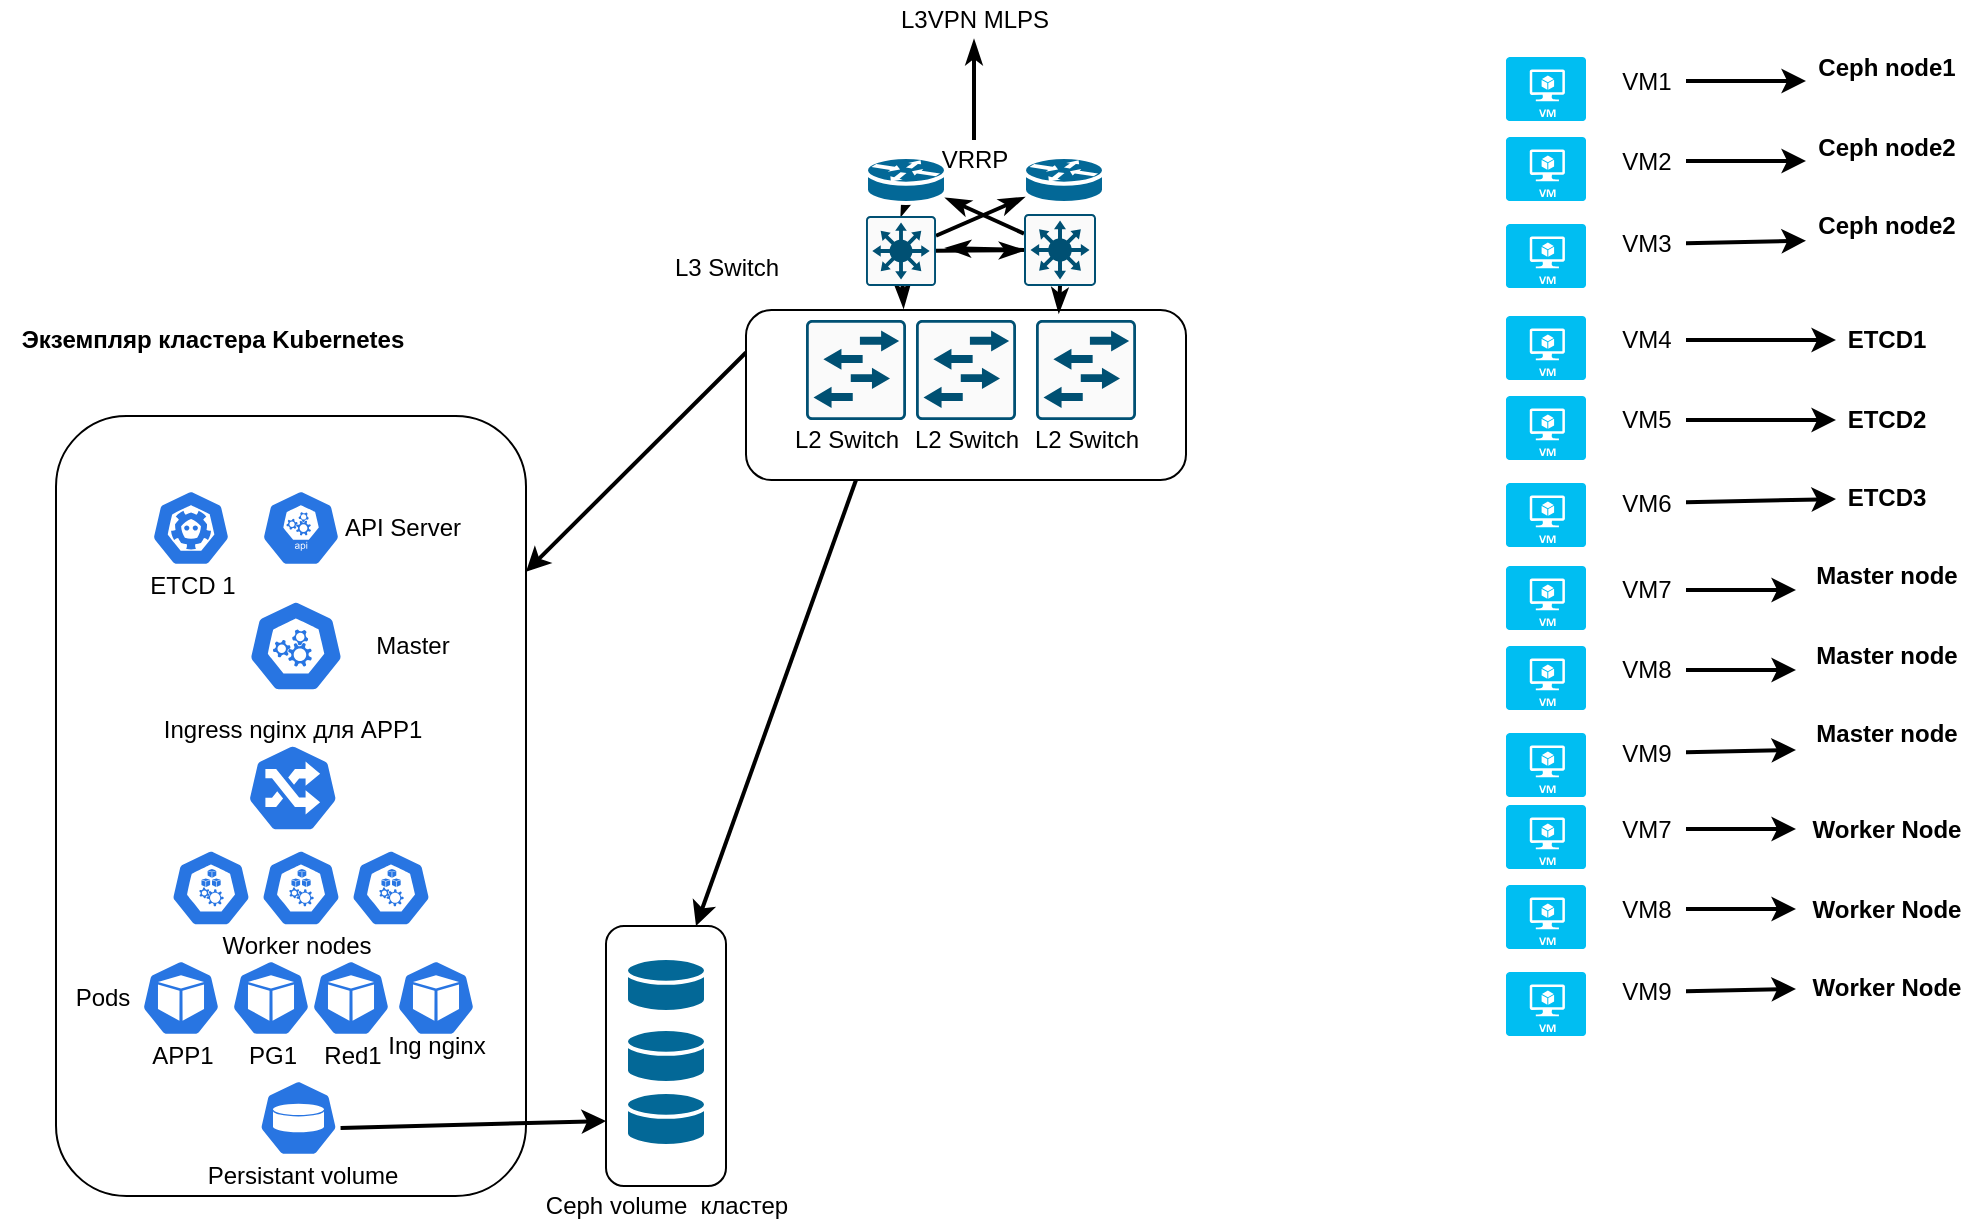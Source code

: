 <mxfile version="13.1.14" type="github"><diagram id="WI9T0HZ2pTsCkuznbFz-" name="Page-1"><mxGraphModel dx="1422" dy="735" grid="1" gridSize="10" guides="1" tooltips="1" connect="1" arrows="1" fold="1" page="1" pageScale="1" pageWidth="1169" pageHeight="827" math="0" shadow="0"><root><mxCell id="0"/><mxCell id="1" parent="0"/><mxCell id="mQJyYfz3JH52afu_WQ5I-129" value="" style="rounded=1;whiteSpace=wrap;html=1;" vertex="1" parent="1"><mxGeometry x="310" y="523" width="60" height="130" as="geometry"/></mxCell><mxCell id="mQJyYfz3JH52afu_WQ5I-125" style="edgeStyle=none;rounded=0;orthogonalLoop=1;jettySize=auto;html=1;exitX=0;exitY=0.25;exitDx=0;exitDy=0;strokeWidth=2;" edge="1" parent="1" source="mQJyYfz3JH52afu_WQ5I-124" target="mQJyYfz3JH52afu_WQ5I-99"><mxGeometry relative="1" as="geometry"/></mxCell><mxCell id="mQJyYfz3JH52afu_WQ5I-137" style="edgeStyle=none;rounded=0;orthogonalLoop=1;jettySize=auto;html=1;exitX=0.25;exitY=1;exitDx=0;exitDy=0;entryX=0.75;entryY=0;entryDx=0;entryDy=0;strokeWidth=2;" edge="1" parent="1" source="mQJyYfz3JH52afu_WQ5I-124" target="mQJyYfz3JH52afu_WQ5I-129"><mxGeometry relative="1" as="geometry"/></mxCell><mxCell id="mQJyYfz3JH52afu_WQ5I-124" value="" style="rounded=1;whiteSpace=wrap;html=1;" vertex="1" parent="1"><mxGeometry x="380" y="215" width="220" height="85" as="geometry"/></mxCell><mxCell id="mQJyYfz3JH52afu_WQ5I-99" value="" style="rounded=1;whiteSpace=wrap;html=1;" vertex="1" parent="1"><mxGeometry x="35" y="268" width="235" height="390" as="geometry"/></mxCell><mxCell id="mQJyYfz3JH52afu_WQ5I-171" value="" style="edgeStyle=none;rounded=0;orthogonalLoop=1;jettySize=auto;html=1;endArrow=classicThin;endFill=1;strokeWidth=2;entryX=1;entryY=0.5;entryDx=0;entryDy=0;entryPerimeter=0;" edge="1" parent="1" source="mQJyYfz3JH52afu_WQ5I-29" target="mQJyYfz3JH52afu_WQ5I-29"><mxGeometry relative="1" as="geometry"><Array as="points"/></mxGeometry></mxCell><mxCell id="mQJyYfz3JH52afu_WQ5I-175" style="edgeStyle=none;rounded=0;orthogonalLoop=1;jettySize=auto;html=1;exitX=0.5;exitY=1;exitDx=0;exitDy=0;exitPerimeter=0;entryX=0.5;entryY=0;entryDx=0;entryDy=0;entryPerimeter=0;endArrow=classicThin;endFill=1;strokeWidth=2;" edge="1" parent="1" source="mQJyYfz3JH52afu_WQ5I-29" target="mQJyYfz3JH52afu_WQ5I-156"><mxGeometry relative="1" as="geometry"/></mxCell><mxCell id="mQJyYfz3JH52afu_WQ5I-29" value="" style="shape=mxgraph.cisco.routers.router;html=1;pointerEvents=1;dashed=0;fillColor=#036897;strokeColor=#ffffff;strokeWidth=2;verticalLabelPosition=bottom;verticalAlign=top;align=center;outlineConnect=0;" vertex="1" parent="1"><mxGeometry x="440" y="138.5" width="40" height="23" as="geometry"/></mxCell><mxCell id="mQJyYfz3JH52afu_WQ5I-170" value="" style="shape=mxgraph.cisco.routers.router;html=1;pointerEvents=1;dashed=0;fillColor=#036897;strokeColor=#ffffff;strokeWidth=2;verticalLabelPosition=bottom;verticalAlign=top;align=center;outlineConnect=0;" vertex="1" parent="1"><mxGeometry x="519" y="138.5" width="40" height="23" as="geometry"/></mxCell><mxCell id="mQJyYfz3JH52afu_WQ5I-43" value="" style="points=[[0.015,0.015,0],[0.985,0.015,0],[0.985,0.985,0],[0.015,0.985,0],[0.25,0,0],[0.5,0,0],[0.75,0,0],[1,0.25,0],[1,0.5,0],[1,0.75,0],[0.75,1,0],[0.5,1,0],[0.25,1,0],[0,0.75,0],[0,0.5,0],[0,0.25,0]];verticalLabelPosition=bottom;html=1;verticalAlign=top;aspect=fixed;align=center;pointerEvents=1;shape=mxgraph.cisco19.rect;prIcon=l2_switch;fillColor=#FAFAFA;strokeColor=#005073;" vertex="1" parent="1"><mxGeometry x="410" y="220" width="50" height="50" as="geometry"/></mxCell><mxCell id="mQJyYfz3JH52afu_WQ5I-44" value="" style="points=[[0.015,0.015,0],[0.985,0.015,0],[0.985,0.985,0],[0.015,0.985,0],[0.25,0,0],[0.5,0,0],[0.75,0,0],[1,0.25,0],[1,0.5,0],[1,0.75,0],[0.75,1,0],[0.5,1,0],[0.25,1,0],[0,0.75,0],[0,0.5,0],[0,0.25,0]];verticalLabelPosition=bottom;html=1;verticalAlign=top;aspect=fixed;align=center;pointerEvents=1;shape=mxgraph.cisco19.rect;prIcon=l2_switch;fillColor=#FAFAFA;strokeColor=#005073;" vertex="1" parent="1"><mxGeometry x="465" y="220" width="50" height="50" as="geometry"/></mxCell><mxCell id="mQJyYfz3JH52afu_WQ5I-45" value="" style="points=[[0.015,0.015,0],[0.985,0.015,0],[0.985,0.985,0],[0.015,0.985,0],[0.25,0,0],[0.5,0,0],[0.75,0,0],[1,0.25,0],[1,0.5,0],[1,0.75,0],[0.75,1,0],[0.5,1,0],[0.25,1,0],[0,0.75,0],[0,0.5,0],[0,0.25,0]];verticalLabelPosition=bottom;html=1;verticalAlign=top;aspect=fixed;align=center;pointerEvents=1;shape=mxgraph.cisco19.rect;prIcon=l2_switch;fillColor=#FAFAFA;strokeColor=#005073;" vertex="1" parent="1"><mxGeometry x="525" y="220" width="50" height="50" as="geometry"/></mxCell><mxCell id="mQJyYfz3JH52afu_WQ5I-49" value="L2 Switch" style="text;html=1;resizable=0;autosize=1;align=center;verticalAlign=middle;points=[];fillColor=none;strokeColor=none;rounded=0;" vertex="1" parent="1"><mxGeometry x="395" y="270" width="70" height="20" as="geometry"/></mxCell><mxCell id="mQJyYfz3JH52afu_WQ5I-50" value="L2 Switch" style="text;html=1;resizable=0;autosize=1;align=center;verticalAlign=middle;points=[];fillColor=none;strokeColor=none;rounded=0;" vertex="1" parent="1"><mxGeometry x="455" y="270" width="70" height="20" as="geometry"/></mxCell><mxCell id="mQJyYfz3JH52afu_WQ5I-52" value="L2 Switch" style="text;html=1;resizable=0;autosize=1;align=center;verticalAlign=middle;points=[];fillColor=none;strokeColor=none;rounded=0;" vertex="1" parent="1"><mxGeometry x="515" y="270" width="70" height="20" as="geometry"/></mxCell><mxCell id="mQJyYfz3JH52afu_WQ5I-55" value="L3 Switch" style="text;html=1;resizable=0;autosize=1;align=center;verticalAlign=middle;points=[];fillColor=none;strokeColor=none;rounded=0;" vertex="1" parent="1"><mxGeometry x="335" y="184" width="70" height="20" as="geometry"/></mxCell><mxCell id="mQJyYfz3JH52afu_WQ5I-235" value="" style="edgeStyle=none;rounded=0;orthogonalLoop=1;jettySize=auto;html=1;endArrow=classicThin;endFill=1;strokeWidth=2;fontSize=12;" edge="1" parent="1" source="mQJyYfz3JH52afu_WQ5I-57" target="mQJyYfz3JH52afu_WQ5I-234"><mxGeometry relative="1" as="geometry"/></mxCell><mxCell id="mQJyYfz3JH52afu_WQ5I-57" value="VRRP" style="text;html=1;resizable=0;autosize=1;align=center;verticalAlign=middle;points=[];fillColor=none;strokeColor=none;rounded=0;" vertex="1" parent="1"><mxGeometry x="469" y="130" width="50" height="20" as="geometry"/></mxCell><mxCell id="mQJyYfz3JH52afu_WQ5I-234" value="L3VPN MLPS" style="text;html=1;resizable=0;autosize=1;align=center;verticalAlign=middle;points=[];fillColor=none;strokeColor=none;rounded=0;" vertex="1" parent="1"><mxGeometry x="449" y="60" width="90" height="20" as="geometry"/></mxCell><mxCell id="mQJyYfz3JH52afu_WQ5I-60" value="" style="html=1;dashed=0;whitespace=wrap;fillColor=#2875E2;strokeColor=#ffffff;points=[[0.005,0.63,0],[0.1,0.2,0],[0.9,0.2,0],[0.5,0,0],[0.995,0.63,0],[0.72,0.99,0],[0.5,1,0],[0.28,0.99,0]];shape=mxgraph.kubernetes.icon;prIcon=ing" vertex="1" parent="1"><mxGeometry x="124.26" y="432" width="58.24" height="44" as="geometry"/></mxCell><mxCell id="mQJyYfz3JH52afu_WQ5I-61" value="" style="html=1;dashed=0;whitespace=wrap;fillColor=#2875E2;strokeColor=#ffffff;points=[[0.005,0.63,0],[0.1,0.2,0],[0.9,0.2,0],[0.5,0,0],[0.995,0.63,0],[0.72,0.99,0],[0.5,1,0],[0.28,0.99,0]];shape=mxgraph.kubernetes.icon;prIcon=api" vertex="1" parent="1"><mxGeometry x="137.5" y="305" width="40" height="38" as="geometry"/></mxCell><mxCell id="mQJyYfz3JH52afu_WQ5I-64" value="" style="html=1;dashed=0;whitespace=wrap;fillColor=#2875E2;strokeColor=#ffffff;points=[[0.005,0.63,0],[0.1,0.2,0],[0.9,0.2,0],[0.5,0,0],[0.995,0.63,0],[0.72,0.99,0],[0.5,1,0],[0.28,0.99,0]];shape=mxgraph.kubernetes.icon;prIcon=node" vertex="1" parent="1"><mxGeometry x="92.5" y="480" width="40" height="48" as="geometry"/></mxCell><mxCell id="mQJyYfz3JH52afu_WQ5I-65" value="" style="html=1;dashed=0;whitespace=wrap;fillColor=#2875E2;strokeColor=#ffffff;points=[[0.005,0.63,0],[0.1,0.2,0],[0.9,0.2,0],[0.5,0,0],[0.995,0.63,0],[0.72,0.99,0],[0.5,1,0],[0.28,0.99,0]];shape=mxgraph.kubernetes.icon;prIcon=pod" vertex="1" parent="1"><mxGeometry x="117.5" y="540" width="50" height="38" as="geometry"/></mxCell><mxCell id="mQJyYfz3JH52afu_WQ5I-74" value="" style="html=1;dashed=0;whitespace=wrap;fillColor=#2875E2;strokeColor=#ffffff;points=[[0.005,0.63,0],[0.1,0.2,0],[0.9,0.2,0],[0.5,0,0],[0.995,0.63,0],[0.72,0.99,0],[0.5,1,0],[0.28,0.99,0]];shape=mxgraph.kubernetes.icon;prIcon=etcd" vertex="1" parent="1"><mxGeometry x="82.5" y="305" width="40" height="38" as="geometry"/></mxCell><mxCell id="mQJyYfz3JH52afu_WQ5I-75" value="" style="html=1;dashed=0;whitespace=wrap;fillColor=#2875E2;strokeColor=#ffffff;points=[[0.005,0.63,0],[0.1,0.2,0],[0.9,0.2,0],[0.5,0,0],[0.995,0.63,0],[0.72,0.99,0],[0.5,1,0],[0.28,0.99,0]];shape=mxgraph.kubernetes.icon;prIcon=pod" vertex="1" parent="1"><mxGeometry x="77.5" y="540" width="40" height="38" as="geometry"/></mxCell><mxCell id="mQJyYfz3JH52afu_WQ5I-76" value="" style="html=1;dashed=0;whitespace=wrap;fillColor=#2875E2;strokeColor=#ffffff;points=[[0.005,0.63,0],[0.1,0.2,0],[0.9,0.2,0],[0.5,0,0],[0.995,0.63,0],[0.72,0.99,0],[0.5,1,0],[0.28,0.99,0]];shape=mxgraph.kubernetes.icon;prIcon=pod" vertex="1" parent="1"><mxGeometry x="157.5" y="540" width="50" height="38" as="geometry"/></mxCell><mxCell id="mQJyYfz3JH52afu_WQ5I-77" value="" style="html=1;dashed=0;whitespace=wrap;fillColor=#2875E2;strokeColor=#ffffff;points=[[0.005,0.63,0],[0.1,0.2,0],[0.9,0.2,0],[0.5,0,0],[0.995,0.63,0],[0.72,0.99,0],[0.5,1,0],[0.28,0.99,0]];shape=mxgraph.kubernetes.icon;prIcon=pod" vertex="1" parent="1"><mxGeometry x="200" y="540" width="50" height="38" as="geometry"/></mxCell><mxCell id="mQJyYfz3JH52afu_WQ5I-91" value="Экземпляр кластера Kubernetes" style="text;html=1;resizable=0;autosize=1;align=center;verticalAlign=middle;points=[];fillColor=none;strokeColor=none;rounded=0;fontStyle=1" vertex="1" parent="1"><mxGeometry x="7.5" y="220" width="210" height="20" as="geometry"/></mxCell><mxCell id="mQJyYfz3JH52afu_WQ5I-94" value="" style="html=1;dashed=0;whitespace=wrap;fillColor=#2875E2;strokeColor=#ffffff;points=[[0.005,0.63,0],[0.1,0.2,0],[0.9,0.2,0],[0.5,0,0],[0.995,0.63,0],[0.72,0.99,0],[0.5,1,0],[0.28,0.99,0]];shape=mxgraph.kubernetes.icon;prIcon=node" vertex="1" parent="1"><mxGeometry x="137.5" y="480" width="40" height="48" as="geometry"/></mxCell><mxCell id="mQJyYfz3JH52afu_WQ5I-95" value="" style="html=1;dashed=0;whitespace=wrap;fillColor=#2875E2;strokeColor=#ffffff;points=[[0.005,0.63,0],[0.1,0.2,0],[0.9,0.2,0],[0.5,0,0],[0.995,0.63,0],[0.72,0.99,0],[0.5,1,0],[0.28,0.99,0]];shape=mxgraph.kubernetes.icon;prIcon=node" vertex="1" parent="1"><mxGeometry x="182.5" y="480" width="40" height="48" as="geometry"/></mxCell><mxCell id="mQJyYfz3JH52afu_WQ5I-96" value="" style="html=1;dashed=0;whitespace=wrap;fillColor=#2875E2;strokeColor=#ffffff;points=[[0.005,0.63,0],[0.1,0.2,0],[0.9,0.2,0],[0.5,0,0],[0.995,0.63,0],[0.72,0.99,0],[0.5,1,0],[0.28,0.99,0]];shape=mxgraph.kubernetes.icon;prIcon=master" vertex="1" parent="1"><mxGeometry x="127.5" y="360" width="55" height="46" as="geometry"/></mxCell><mxCell id="mQJyYfz3JH52afu_WQ5I-133" style="edgeStyle=none;rounded=0;orthogonalLoop=1;jettySize=auto;html=1;exitX=0.995;exitY=0.63;exitDx=0;exitDy=0;exitPerimeter=0;entryX=0;entryY=0.75;entryDx=0;entryDy=0;strokeWidth=2;" edge="1" parent="1" source="mQJyYfz3JH52afu_WQ5I-115" target="mQJyYfz3JH52afu_WQ5I-129"><mxGeometry relative="1" as="geometry"/></mxCell><mxCell id="mQJyYfz3JH52afu_WQ5I-115" value="" style="html=1;dashed=0;whitespace=wrap;fillColor=#2875E2;strokeColor=#ffffff;points=[[0.005,0.63,0],[0.1,0.2,0],[0.9,0.2,0],[0.5,0,0],[0.995,0.63,0],[0.72,0.99,0],[0.5,1,0],[0.28,0.99,0]];shape=mxgraph.kubernetes.icon;prIcon=vol" vertex="1" parent="1"><mxGeometry x="135" y="600" width="42.5" height="38" as="geometry"/></mxCell><mxCell id="mQJyYfz3JH52afu_WQ5I-116" value="" style="shape=mxgraph.cisco.storage.relational_database;html=1;pointerEvents=1;dashed=0;fillColor=#036897;strokeColor=#ffffff;strokeWidth=2;verticalLabelPosition=bottom;verticalAlign=top;align=center;outlineConnect=0;" vertex="1" parent="1"><mxGeometry x="320" y="539" width="40" height="27" as="geometry"/></mxCell><mxCell id="mQJyYfz3JH52afu_WQ5I-119" value="APP1" style="text;html=1;resizable=0;autosize=1;align=center;verticalAlign=middle;points=[];fillColor=none;strokeColor=none;rounded=0;" vertex="1" parent="1"><mxGeometry x="72.5" y="578" width="50" height="20" as="geometry"/></mxCell><mxCell id="mQJyYfz3JH52afu_WQ5I-121" value="PG1" style="text;html=1;resizable=0;autosize=1;align=center;verticalAlign=middle;points=[];fillColor=none;strokeColor=none;rounded=0;" vertex="1" parent="1"><mxGeometry x="122.5" y="578" width="40" height="20" as="geometry"/></mxCell><mxCell id="mQJyYfz3JH52afu_WQ5I-122" value="Red1" style="text;html=1;resizable=0;autosize=1;align=center;verticalAlign=middle;points=[];fillColor=none;strokeColor=none;rounded=0;" vertex="1" parent="1"><mxGeometry x="157.5" y="578" width="50" height="20" as="geometry"/></mxCell><mxCell id="mQJyYfz3JH52afu_WQ5I-126" value="" style="shape=mxgraph.cisco.storage.relational_database;html=1;pointerEvents=1;dashed=0;fillColor=#036897;strokeColor=#ffffff;strokeWidth=2;verticalLabelPosition=bottom;verticalAlign=top;align=center;outlineConnect=0;" vertex="1" parent="1"><mxGeometry x="320" y="539" width="40" height="27" as="geometry"/></mxCell><mxCell id="mQJyYfz3JH52afu_WQ5I-127" value="" style="shape=mxgraph.cisco.storage.relational_database;html=1;pointerEvents=1;dashed=0;fillColor=#036897;strokeColor=#ffffff;strokeWidth=2;verticalLabelPosition=bottom;verticalAlign=top;align=center;outlineConnect=0;" vertex="1" parent="1"><mxGeometry x="320" y="574.5" width="40" height="27" as="geometry"/></mxCell><mxCell id="mQJyYfz3JH52afu_WQ5I-128" value="" style="shape=mxgraph.cisco.storage.relational_database;html=1;pointerEvents=1;dashed=0;fillColor=#036897;strokeColor=#ffffff;strokeWidth=2;verticalLabelPosition=bottom;verticalAlign=top;align=center;outlineConnect=0;" vertex="1" parent="1"><mxGeometry x="320" y="606" width="40" height="27" as="geometry"/></mxCell><mxCell id="mQJyYfz3JH52afu_WQ5I-130" value="Ceph volume&amp;nbsp; кластер" style="text;html=1;resizable=0;autosize=1;align=center;verticalAlign=middle;points=[];fillColor=none;strokeColor=none;rounded=0;" vertex="1" parent="1"><mxGeometry x="270" y="653" width="140" height="20" as="geometry"/></mxCell><mxCell id="mQJyYfz3JH52afu_WQ5I-131" style="edgeStyle=none;rounded=0;orthogonalLoop=1;jettySize=auto;html=1;exitX=0.5;exitY=1;exitDx=0;exitDy=0;exitPerimeter=0;strokeWidth=2;" edge="1" parent="1" source="mQJyYfz3JH52afu_WQ5I-126" target="mQJyYfz3JH52afu_WQ5I-126"><mxGeometry relative="1" as="geometry"/></mxCell><mxCell id="mQJyYfz3JH52afu_WQ5I-134" value="Persistant volume" style="text;html=1;resizable=0;autosize=1;align=center;verticalAlign=middle;points=[];fillColor=none;strokeColor=none;rounded=0;" vertex="1" parent="1"><mxGeometry x="102.5" y="638" width="110" height="20" as="geometry"/></mxCell><mxCell id="mQJyYfz3JH52afu_WQ5I-135" style="edgeStyle=none;rounded=0;orthogonalLoop=1;jettySize=auto;html=1;exitX=0.75;exitY=0;exitDx=0;exitDy=0;strokeWidth=2;" edge="1" parent="1" source="mQJyYfz3JH52afu_WQ5I-129" target="mQJyYfz3JH52afu_WQ5I-129"><mxGeometry relative="1" as="geometry"/></mxCell><mxCell id="mQJyYfz3JH52afu_WQ5I-138" value="API Server" style="text;html=1;resizable=0;autosize=1;align=center;verticalAlign=middle;points=[];fillColor=none;strokeColor=none;rounded=0;" vertex="1" parent="1"><mxGeometry x="172.5" y="314" width="70" height="20" as="geometry"/></mxCell><mxCell id="mQJyYfz3JH52afu_WQ5I-139" value="Master" style="text;html=1;resizable=0;autosize=1;align=center;verticalAlign=middle;points=[];fillColor=none;strokeColor=none;rounded=0;" vertex="1" parent="1"><mxGeometry x="187.5" y="373" width="50" height="20" as="geometry"/></mxCell><mxCell id="mQJyYfz3JH52afu_WQ5I-140" value="Worker nodes" style="text;html=1;resizable=0;autosize=1;align=center;verticalAlign=middle;points=[];fillColor=none;strokeColor=none;rounded=0;" vertex="1" parent="1"><mxGeometry x="110" y="523" width="90" height="20" as="geometry"/></mxCell><mxCell id="mQJyYfz3JH52afu_WQ5I-143" value="Ingress nginx для APP1" style="text;html=1;resizable=0;autosize=1;align=center;verticalAlign=middle;points=[];fillColor=none;strokeColor=none;rounded=0;" vertex="1" parent="1"><mxGeometry x="77.5" y="415" width="150" height="20" as="geometry"/></mxCell><mxCell id="mQJyYfz3JH52afu_WQ5I-144" value="Pods" style="text;html=1;resizable=0;autosize=1;align=center;verticalAlign=middle;points=[];fillColor=none;strokeColor=none;rounded=0;" vertex="1" parent="1"><mxGeometry x="37.5" y="549" width="40" height="20" as="geometry"/></mxCell><mxCell id="mQJyYfz3JH52afu_WQ5I-147" value="ETCD 1" style="text;html=1;resizable=0;autosize=1;align=center;verticalAlign=middle;points=[];fillColor=none;strokeColor=none;rounded=0;" vertex="1" parent="1"><mxGeometry x="72.5" y="343" width="60" height="20" as="geometry"/></mxCell><mxCell id="mQJyYfz3JH52afu_WQ5I-150" value="" style="verticalLabelPosition=bottom;html=1;verticalAlign=top;align=center;strokeColor=none;fillColor=#00BEF2;shape=mxgraph.azure.virtual_machine;" vertex="1" parent="1"><mxGeometry x="760" y="88.5" width="40" height="32" as="geometry"/></mxCell><mxCell id="mQJyYfz3JH52afu_WQ5I-153" value="" style="edgeStyle=none;rounded=0;orthogonalLoop=1;jettySize=auto;html=1;strokeWidth=2;" edge="1" parent="1" source="mQJyYfz3JH52afu_WQ5I-151" target="mQJyYfz3JH52afu_WQ5I-152"><mxGeometry relative="1" as="geometry"/></mxCell><mxCell id="mQJyYfz3JH52afu_WQ5I-151" value="VM1" style="text;html=1;resizable=0;autosize=1;align=center;verticalAlign=middle;points=[];fillColor=none;strokeColor=none;rounded=0;" vertex="1" parent="1"><mxGeometry x="810" y="90.5" width="40" height="20" as="geometry"/></mxCell><mxCell id="mQJyYfz3JH52afu_WQ5I-152" value="&lt;div style=&quot;font-size: 12px;&quot;&gt;Ceph node1&lt;/div&gt;&lt;div style=&quot;font-size: 12px;&quot;&gt;&lt;br style=&quot;font-size: 12px;&quot;&gt;&lt;/div&gt;" style="text;html=1;resizable=0;autosize=1;align=center;verticalAlign=middle;points=[];fillColor=none;strokeColor=none;rounded=0;fontSize=12;fontStyle=1" vertex="1" parent="1"><mxGeometry x="910" y="85.5" width="80" height="30" as="geometry"/></mxCell><mxCell id="mQJyYfz3JH52afu_WQ5I-173" value="" style="edgeStyle=none;rounded=0;orthogonalLoop=1;jettySize=auto;html=1;endArrow=classicThin;endFill=1;strokeWidth=2;entryX=0.358;entryY=-0.014;entryDx=0;entryDy=0;entryPerimeter=0;" edge="1" parent="1" source="mQJyYfz3JH52afu_WQ5I-156" target="mQJyYfz3JH52afu_WQ5I-124"><mxGeometry relative="1" as="geometry"/></mxCell><mxCell id="mQJyYfz3JH52afu_WQ5I-176" style="edgeStyle=none;rounded=0;orthogonalLoop=1;jettySize=auto;html=1;endArrow=classicThin;endFill=1;strokeWidth=2;" edge="1" parent="1" source="mQJyYfz3JH52afu_WQ5I-156" target="mQJyYfz3JH52afu_WQ5I-170"><mxGeometry relative="1" as="geometry"/></mxCell><mxCell id="mQJyYfz3JH52afu_WQ5I-251" value="" style="edgeStyle=none;rounded=0;orthogonalLoop=1;jettySize=auto;html=1;endArrow=classicThin;endFill=1;strokeWidth=2;fontSize=12;" edge="1" parent="1" source="mQJyYfz3JH52afu_WQ5I-156" target="mQJyYfz3JH52afu_WQ5I-157"><mxGeometry relative="1" as="geometry"/></mxCell><mxCell id="mQJyYfz3JH52afu_WQ5I-156" value="" style="points=[[0.015,0.015,0],[0.985,0.015,0],[0.985,0.985,0],[0.015,0.985,0],[0.25,0,0],[0.5,0,0],[0.75,0,0],[1,0.25,0],[1,0.5,0],[1,0.75,0],[0.75,1,0],[0.5,1,0],[0.25,1,0],[0,0.75,0],[0,0.5,0],[0,0.25,0]];verticalLabelPosition=bottom;html=1;verticalAlign=top;aspect=fixed;align=center;pointerEvents=1;shape=mxgraph.cisco19.rect;prIcon=l3_switch;fillColor=#FAFAFA;strokeColor=#005073;" vertex="1" parent="1"><mxGeometry x="440" y="168" width="35" height="35" as="geometry"/></mxCell><mxCell id="mQJyYfz3JH52afu_WQ5I-174" style="edgeStyle=none;rounded=0;orthogonalLoop=1;jettySize=auto;html=1;exitX=0.5;exitY=1;exitDx=0;exitDy=0;exitPerimeter=0;entryX=0.711;entryY=0.014;entryDx=0;entryDy=0;entryPerimeter=0;endArrow=classicThin;endFill=1;strokeWidth=2;" edge="1" parent="1" source="mQJyYfz3JH52afu_WQ5I-157" target="mQJyYfz3JH52afu_WQ5I-124"><mxGeometry relative="1" as="geometry"/></mxCell><mxCell id="mQJyYfz3JH52afu_WQ5I-177" style="edgeStyle=none;rounded=0;orthogonalLoop=1;jettySize=auto;html=1;endArrow=classicThin;endFill=1;strokeWidth=2;" edge="1" parent="1" source="mQJyYfz3JH52afu_WQ5I-157" target="mQJyYfz3JH52afu_WQ5I-29"><mxGeometry relative="1" as="geometry"/></mxCell><mxCell id="mQJyYfz3JH52afu_WQ5I-254" style="edgeStyle=none;rounded=0;orthogonalLoop=1;jettySize=auto;html=1;exitX=0;exitY=0.5;exitDx=0;exitDy=0;exitPerimeter=0;endArrow=classicThin;endFill=1;strokeWidth=2;fontSize=12;" edge="1" parent="1" source="mQJyYfz3JH52afu_WQ5I-157"><mxGeometry relative="1" as="geometry"><mxPoint x="480" y="184" as="targetPoint"/></mxGeometry></mxCell><mxCell id="mQJyYfz3JH52afu_WQ5I-157" value="" style="points=[[0.015,0.015,0],[0.985,0.015,0],[0.985,0.985,0],[0.015,0.985,0],[0.25,0,0],[0.5,0,0],[0.75,0,0],[1,0.25,0],[1,0.5,0],[1,0.75,0],[0.75,1,0],[0.5,1,0],[0.25,1,0],[0,0.75,0],[0,0.5,0],[0,0.25,0]];verticalLabelPosition=bottom;html=1;verticalAlign=top;aspect=fixed;align=center;pointerEvents=1;shape=mxgraph.cisco19.rect;prIcon=l3_switch;fillColor=#FAFAFA;strokeColor=#005073;" vertex="1" parent="1"><mxGeometry x="519" y="167" width="36" height="36" as="geometry"/></mxCell><mxCell id="mQJyYfz3JH52afu_WQ5I-183" value="" style="verticalLabelPosition=bottom;html=1;verticalAlign=top;align=center;strokeColor=none;fillColor=#00BEF2;shape=mxgraph.azure.virtual_machine;" vertex="1" parent="1"><mxGeometry x="760" y="128.5" width="40" height="32" as="geometry"/></mxCell><mxCell id="mQJyYfz3JH52afu_WQ5I-184" value="" style="edgeStyle=none;rounded=0;orthogonalLoop=1;jettySize=auto;html=1;strokeWidth=2;" edge="1" parent="1" source="mQJyYfz3JH52afu_WQ5I-185" target="mQJyYfz3JH52afu_WQ5I-186"><mxGeometry relative="1" as="geometry"/></mxCell><mxCell id="mQJyYfz3JH52afu_WQ5I-185" value="VM2" style="text;html=1;resizable=0;autosize=1;align=center;verticalAlign=middle;points=[];fillColor=none;strokeColor=none;rounded=0;" vertex="1" parent="1"><mxGeometry x="810" y="130.5" width="40" height="20" as="geometry"/></mxCell><mxCell id="mQJyYfz3JH52afu_WQ5I-186" value="&lt;div style=&quot;font-size: 12px&quot;&gt;Ceph node2&lt;/div&gt;&lt;div style=&quot;font-size: 12px&quot;&gt;&lt;br style=&quot;font-size: 12px&quot;&gt;&lt;/div&gt;" style="text;html=1;resizable=0;autosize=1;align=center;verticalAlign=middle;points=[];fillColor=none;strokeColor=none;rounded=0;fontSize=12;fontStyle=1" vertex="1" parent="1"><mxGeometry x="910" y="125.5" width="80" height="30" as="geometry"/></mxCell><mxCell id="mQJyYfz3JH52afu_WQ5I-192" value="" style="verticalLabelPosition=bottom;html=1;verticalAlign=top;align=center;strokeColor=none;fillColor=#00BEF2;shape=mxgraph.azure.virtual_machine;" vertex="1" parent="1"><mxGeometry x="760" y="172" width="40" height="32" as="geometry"/></mxCell><mxCell id="mQJyYfz3JH52afu_WQ5I-193" value="" style="edgeStyle=none;rounded=0;orthogonalLoop=1;jettySize=auto;html=1;strokeWidth=2;" edge="1" parent="1" source="mQJyYfz3JH52afu_WQ5I-194" target="mQJyYfz3JH52afu_WQ5I-195"><mxGeometry relative="1" as="geometry"/></mxCell><mxCell id="mQJyYfz3JH52afu_WQ5I-194" value="VM3" style="text;html=1;resizable=0;autosize=1;align=center;verticalAlign=middle;points=[];fillColor=none;strokeColor=none;rounded=0;" vertex="1" parent="1"><mxGeometry x="810" y="172" width="40" height="20" as="geometry"/></mxCell><mxCell id="mQJyYfz3JH52afu_WQ5I-195" value="&lt;div style=&quot;font-size: 12px&quot;&gt;Ceph node2&lt;/div&gt;&lt;div style=&quot;font-size: 12px&quot;&gt;&lt;br style=&quot;font-size: 12px&quot;&gt;&lt;/div&gt;" style="text;html=1;resizable=0;autosize=1;align=center;verticalAlign=middle;points=[];fillColor=none;strokeColor=none;rounded=0;fontSize=12;fontStyle=1" vertex="1" parent="1"><mxGeometry x="910" y="164.5" width="80" height="30" as="geometry"/></mxCell><mxCell id="mQJyYfz3JH52afu_WQ5I-198" value="" style="verticalLabelPosition=bottom;html=1;verticalAlign=top;align=center;strokeColor=none;fillColor=#00BEF2;shape=mxgraph.azure.virtual_machine;" vertex="1" parent="1"><mxGeometry x="760" y="218" width="40" height="32" as="geometry"/></mxCell><mxCell id="mQJyYfz3JH52afu_WQ5I-199" value="" style="edgeStyle=none;rounded=0;orthogonalLoop=1;jettySize=auto;html=1;strokeWidth=2;" edge="1" parent="1" source="mQJyYfz3JH52afu_WQ5I-200" target="mQJyYfz3JH52afu_WQ5I-201"><mxGeometry relative="1" as="geometry"/></mxCell><mxCell id="mQJyYfz3JH52afu_WQ5I-200" value="VM4" style="text;html=1;resizable=0;autosize=1;align=center;verticalAlign=middle;points=[];fillColor=none;strokeColor=none;rounded=0;" vertex="1" parent="1"><mxGeometry x="810" y="220" width="40" height="20" as="geometry"/></mxCell><mxCell id="mQJyYfz3JH52afu_WQ5I-201" value="ETCD1" style="text;html=1;resizable=0;autosize=1;align=center;verticalAlign=middle;points=[];fillColor=none;strokeColor=none;rounded=0;fontSize=12;fontStyle=1" vertex="1" parent="1"><mxGeometry x="925" y="220" width="50" height="20" as="geometry"/></mxCell><mxCell id="mQJyYfz3JH52afu_WQ5I-202" value="" style="verticalLabelPosition=bottom;html=1;verticalAlign=top;align=center;strokeColor=none;fillColor=#00BEF2;shape=mxgraph.azure.virtual_machine;" vertex="1" parent="1"><mxGeometry x="760" y="258" width="40" height="32" as="geometry"/></mxCell><mxCell id="mQJyYfz3JH52afu_WQ5I-203" value="" style="edgeStyle=none;rounded=0;orthogonalLoop=1;jettySize=auto;html=1;strokeWidth=2;" edge="1" parent="1" source="mQJyYfz3JH52afu_WQ5I-204" target="mQJyYfz3JH52afu_WQ5I-205"><mxGeometry relative="1" as="geometry"/></mxCell><mxCell id="mQJyYfz3JH52afu_WQ5I-204" value="VM5" style="text;html=1;resizable=0;autosize=1;align=center;verticalAlign=middle;points=[];fillColor=none;strokeColor=none;rounded=0;" vertex="1" parent="1"><mxGeometry x="810" y="260" width="40" height="20" as="geometry"/></mxCell><mxCell id="mQJyYfz3JH52afu_WQ5I-205" value="ETCD2" style="text;html=1;resizable=0;autosize=1;align=center;verticalAlign=middle;points=[];fillColor=none;strokeColor=none;rounded=0;fontSize=12;fontStyle=1" vertex="1" parent="1"><mxGeometry x="925" y="260" width="50" height="20" as="geometry"/></mxCell><mxCell id="mQJyYfz3JH52afu_WQ5I-206" value="" style="verticalLabelPosition=bottom;html=1;verticalAlign=top;align=center;strokeColor=none;fillColor=#00BEF2;shape=mxgraph.azure.virtual_machine;" vertex="1" parent="1"><mxGeometry x="760" y="301.5" width="40" height="32" as="geometry"/></mxCell><mxCell id="mQJyYfz3JH52afu_WQ5I-207" value="" style="edgeStyle=none;rounded=0;orthogonalLoop=1;jettySize=auto;html=1;strokeWidth=2;" edge="1" parent="1" source="mQJyYfz3JH52afu_WQ5I-208" target="mQJyYfz3JH52afu_WQ5I-209"><mxGeometry relative="1" as="geometry"/></mxCell><mxCell id="mQJyYfz3JH52afu_WQ5I-208" value="VM6" style="text;html=1;resizable=0;autosize=1;align=center;verticalAlign=middle;points=[];fillColor=none;strokeColor=none;rounded=0;" vertex="1" parent="1"><mxGeometry x="810" y="301.5" width="40" height="20" as="geometry"/></mxCell><mxCell id="mQJyYfz3JH52afu_WQ5I-209" value="ETCD3" style="text;html=1;resizable=0;autosize=1;align=center;verticalAlign=middle;points=[];fillColor=none;strokeColor=none;rounded=0;fontSize=12;fontStyle=1" vertex="1" parent="1"><mxGeometry x="925" y="299" width="50" height="20" as="geometry"/></mxCell><mxCell id="mQJyYfz3JH52afu_WQ5I-220" value="" style="verticalLabelPosition=bottom;html=1;verticalAlign=top;align=center;strokeColor=none;fillColor=#00BEF2;shape=mxgraph.azure.virtual_machine;" vertex="1" parent="1"><mxGeometry x="760" y="343" width="40" height="32" as="geometry"/></mxCell><mxCell id="mQJyYfz3JH52afu_WQ5I-221" value="" style="edgeStyle=none;rounded=0;orthogonalLoop=1;jettySize=auto;html=1;strokeWidth=2;" edge="1" parent="1" source="mQJyYfz3JH52afu_WQ5I-222" target="mQJyYfz3JH52afu_WQ5I-223"><mxGeometry relative="1" as="geometry"/></mxCell><mxCell id="mQJyYfz3JH52afu_WQ5I-222" value="VM7" style="text;html=1;resizable=0;autosize=1;align=center;verticalAlign=middle;points=[];fillColor=none;strokeColor=none;rounded=0;" vertex="1" parent="1"><mxGeometry x="810" y="345" width="40" height="20" as="geometry"/></mxCell><mxCell id="mQJyYfz3JH52afu_WQ5I-223" value="&lt;div&gt;Master node&lt;/div&gt;&lt;div&gt;&lt;br&gt;&lt;/div&gt;" style="text;html=1;resizable=0;autosize=1;align=center;verticalAlign=middle;points=[];fillColor=none;strokeColor=none;rounded=0;fontSize=12;fontStyle=1" vertex="1" parent="1"><mxGeometry x="905" y="340" width="90" height="30" as="geometry"/></mxCell><mxCell id="mQJyYfz3JH52afu_WQ5I-224" value="" style="verticalLabelPosition=bottom;html=1;verticalAlign=top;align=center;strokeColor=none;fillColor=#00BEF2;shape=mxgraph.azure.virtual_machine;" vertex="1" parent="1"><mxGeometry x="760" y="383" width="40" height="32" as="geometry"/></mxCell><mxCell id="mQJyYfz3JH52afu_WQ5I-225" value="" style="edgeStyle=none;rounded=0;orthogonalLoop=1;jettySize=auto;html=1;strokeWidth=2;" edge="1" parent="1" source="mQJyYfz3JH52afu_WQ5I-226" target="mQJyYfz3JH52afu_WQ5I-227"><mxGeometry relative="1" as="geometry"/></mxCell><mxCell id="mQJyYfz3JH52afu_WQ5I-226" value="VM8" style="text;html=1;resizable=0;autosize=1;align=center;verticalAlign=middle;points=[];fillColor=none;strokeColor=none;rounded=0;" vertex="1" parent="1"><mxGeometry x="810" y="385" width="40" height="20" as="geometry"/></mxCell><mxCell id="mQJyYfz3JH52afu_WQ5I-227" value="&lt;div&gt;Master node&lt;/div&gt;&lt;div&gt;&lt;br&gt;&lt;/div&gt;" style="text;html=1;resizable=0;autosize=1;align=center;verticalAlign=middle;points=[];fillColor=none;strokeColor=none;rounded=0;fontSize=12;fontStyle=1" vertex="1" parent="1"><mxGeometry x="905" y="380" width="90" height="30" as="geometry"/></mxCell><mxCell id="mQJyYfz3JH52afu_WQ5I-228" value="" style="verticalLabelPosition=bottom;html=1;verticalAlign=top;align=center;strokeColor=none;fillColor=#00BEF2;shape=mxgraph.azure.virtual_machine;" vertex="1" parent="1"><mxGeometry x="760" y="426.5" width="40" height="32" as="geometry"/></mxCell><mxCell id="mQJyYfz3JH52afu_WQ5I-229" value="" style="edgeStyle=none;rounded=0;orthogonalLoop=1;jettySize=auto;html=1;strokeWidth=2;" edge="1" parent="1" source="mQJyYfz3JH52afu_WQ5I-230" target="mQJyYfz3JH52afu_WQ5I-231"><mxGeometry relative="1" as="geometry"/></mxCell><mxCell id="mQJyYfz3JH52afu_WQ5I-230" value="VM9" style="text;html=1;resizable=0;autosize=1;align=center;verticalAlign=middle;points=[];fillColor=none;strokeColor=none;rounded=0;" vertex="1" parent="1"><mxGeometry x="810" y="426.5" width="40" height="20" as="geometry"/></mxCell><mxCell id="mQJyYfz3JH52afu_WQ5I-231" value="&lt;div&gt;Master node&lt;/div&gt;&lt;div&gt;&lt;br&gt;&lt;/div&gt;" style="text;html=1;resizable=0;autosize=1;align=center;verticalAlign=middle;points=[];fillColor=none;strokeColor=none;rounded=0;fontSize=12;fontStyle=1" vertex="1" parent="1"><mxGeometry x="905" y="419" width="90" height="30" as="geometry"/></mxCell><mxCell id="mQJyYfz3JH52afu_WQ5I-236" value="" style="verticalLabelPosition=bottom;html=1;verticalAlign=top;align=center;strokeColor=none;fillColor=#00BEF2;shape=mxgraph.azure.virtual_machine;" vertex="1" parent="1"><mxGeometry x="760" y="462.5" width="40" height="32" as="geometry"/></mxCell><mxCell id="mQJyYfz3JH52afu_WQ5I-237" value="" style="edgeStyle=none;rounded=0;orthogonalLoop=1;jettySize=auto;html=1;strokeWidth=2;" edge="1" parent="1" source="mQJyYfz3JH52afu_WQ5I-238" target="mQJyYfz3JH52afu_WQ5I-239"><mxGeometry relative="1" as="geometry"/></mxCell><mxCell id="mQJyYfz3JH52afu_WQ5I-238" value="VM7" style="text;html=1;resizable=0;autosize=1;align=center;verticalAlign=middle;points=[];fillColor=none;strokeColor=none;rounded=0;" vertex="1" parent="1"><mxGeometry x="810" y="464.5" width="40" height="20" as="geometry"/></mxCell><mxCell id="mQJyYfz3JH52afu_WQ5I-239" value="Worker Node" style="text;html=1;resizable=0;autosize=1;align=center;verticalAlign=middle;points=[];fillColor=none;strokeColor=none;rounded=0;fontSize=12;fontStyle=1" vertex="1" parent="1"><mxGeometry x="905" y="464.5" width="90" height="20" as="geometry"/></mxCell><mxCell id="mQJyYfz3JH52afu_WQ5I-240" value="" style="verticalLabelPosition=bottom;html=1;verticalAlign=top;align=center;strokeColor=none;fillColor=#00BEF2;shape=mxgraph.azure.virtual_machine;" vertex="1" parent="1"><mxGeometry x="760" y="502.5" width="40" height="32" as="geometry"/></mxCell><mxCell id="mQJyYfz3JH52afu_WQ5I-241" value="" style="edgeStyle=none;rounded=0;orthogonalLoop=1;jettySize=auto;html=1;strokeWidth=2;" edge="1" parent="1" source="mQJyYfz3JH52afu_WQ5I-242" target="mQJyYfz3JH52afu_WQ5I-243"><mxGeometry relative="1" as="geometry"/></mxCell><mxCell id="mQJyYfz3JH52afu_WQ5I-242" value="VM8" style="text;html=1;resizable=0;autosize=1;align=center;verticalAlign=middle;points=[];fillColor=none;strokeColor=none;rounded=0;" vertex="1" parent="1"><mxGeometry x="810" y="504.5" width="40" height="20" as="geometry"/></mxCell><mxCell id="mQJyYfz3JH52afu_WQ5I-243" value="Worker Node" style="text;html=1;resizable=0;autosize=1;align=center;verticalAlign=middle;points=[];fillColor=none;strokeColor=none;rounded=0;fontSize=12;fontStyle=1" vertex="1" parent="1"><mxGeometry x="905" y="504.5" width="90" height="20" as="geometry"/></mxCell><mxCell id="mQJyYfz3JH52afu_WQ5I-244" value="" style="verticalLabelPosition=bottom;html=1;verticalAlign=top;align=center;strokeColor=none;fillColor=#00BEF2;shape=mxgraph.azure.virtual_machine;" vertex="1" parent="1"><mxGeometry x="760" y="546" width="40" height="32" as="geometry"/></mxCell><mxCell id="mQJyYfz3JH52afu_WQ5I-245" value="" style="edgeStyle=none;rounded=0;orthogonalLoop=1;jettySize=auto;html=1;strokeWidth=2;" edge="1" parent="1" source="mQJyYfz3JH52afu_WQ5I-246" target="mQJyYfz3JH52afu_WQ5I-247"><mxGeometry relative="1" as="geometry"/></mxCell><mxCell id="mQJyYfz3JH52afu_WQ5I-246" value="VM9" style="text;html=1;resizable=0;autosize=1;align=center;verticalAlign=middle;points=[];fillColor=none;strokeColor=none;rounded=0;" vertex="1" parent="1"><mxGeometry x="810" y="546" width="40" height="20" as="geometry"/></mxCell><mxCell id="mQJyYfz3JH52afu_WQ5I-247" value="Worker Node" style="text;html=1;resizable=0;autosize=1;align=center;verticalAlign=middle;points=[];fillColor=none;strokeColor=none;rounded=0;fontSize=12;fontStyle=1" vertex="1" parent="1"><mxGeometry x="905" y="543.5" width="90" height="20" as="geometry"/></mxCell><mxCell id="mQJyYfz3JH52afu_WQ5I-250" value="&lt;div&gt;Ing nginx&lt;/div&gt;&lt;div&gt;&lt;br&gt;&lt;/div&gt;" style="text;html=1;resizable=0;autosize=1;align=center;verticalAlign=middle;points=[];fillColor=none;strokeColor=none;rounded=0;" vertex="1" parent="1"><mxGeometry x="195" y="575" width="60" height="30" as="geometry"/></mxCell></root></mxGraphModel></diagram></mxfile>